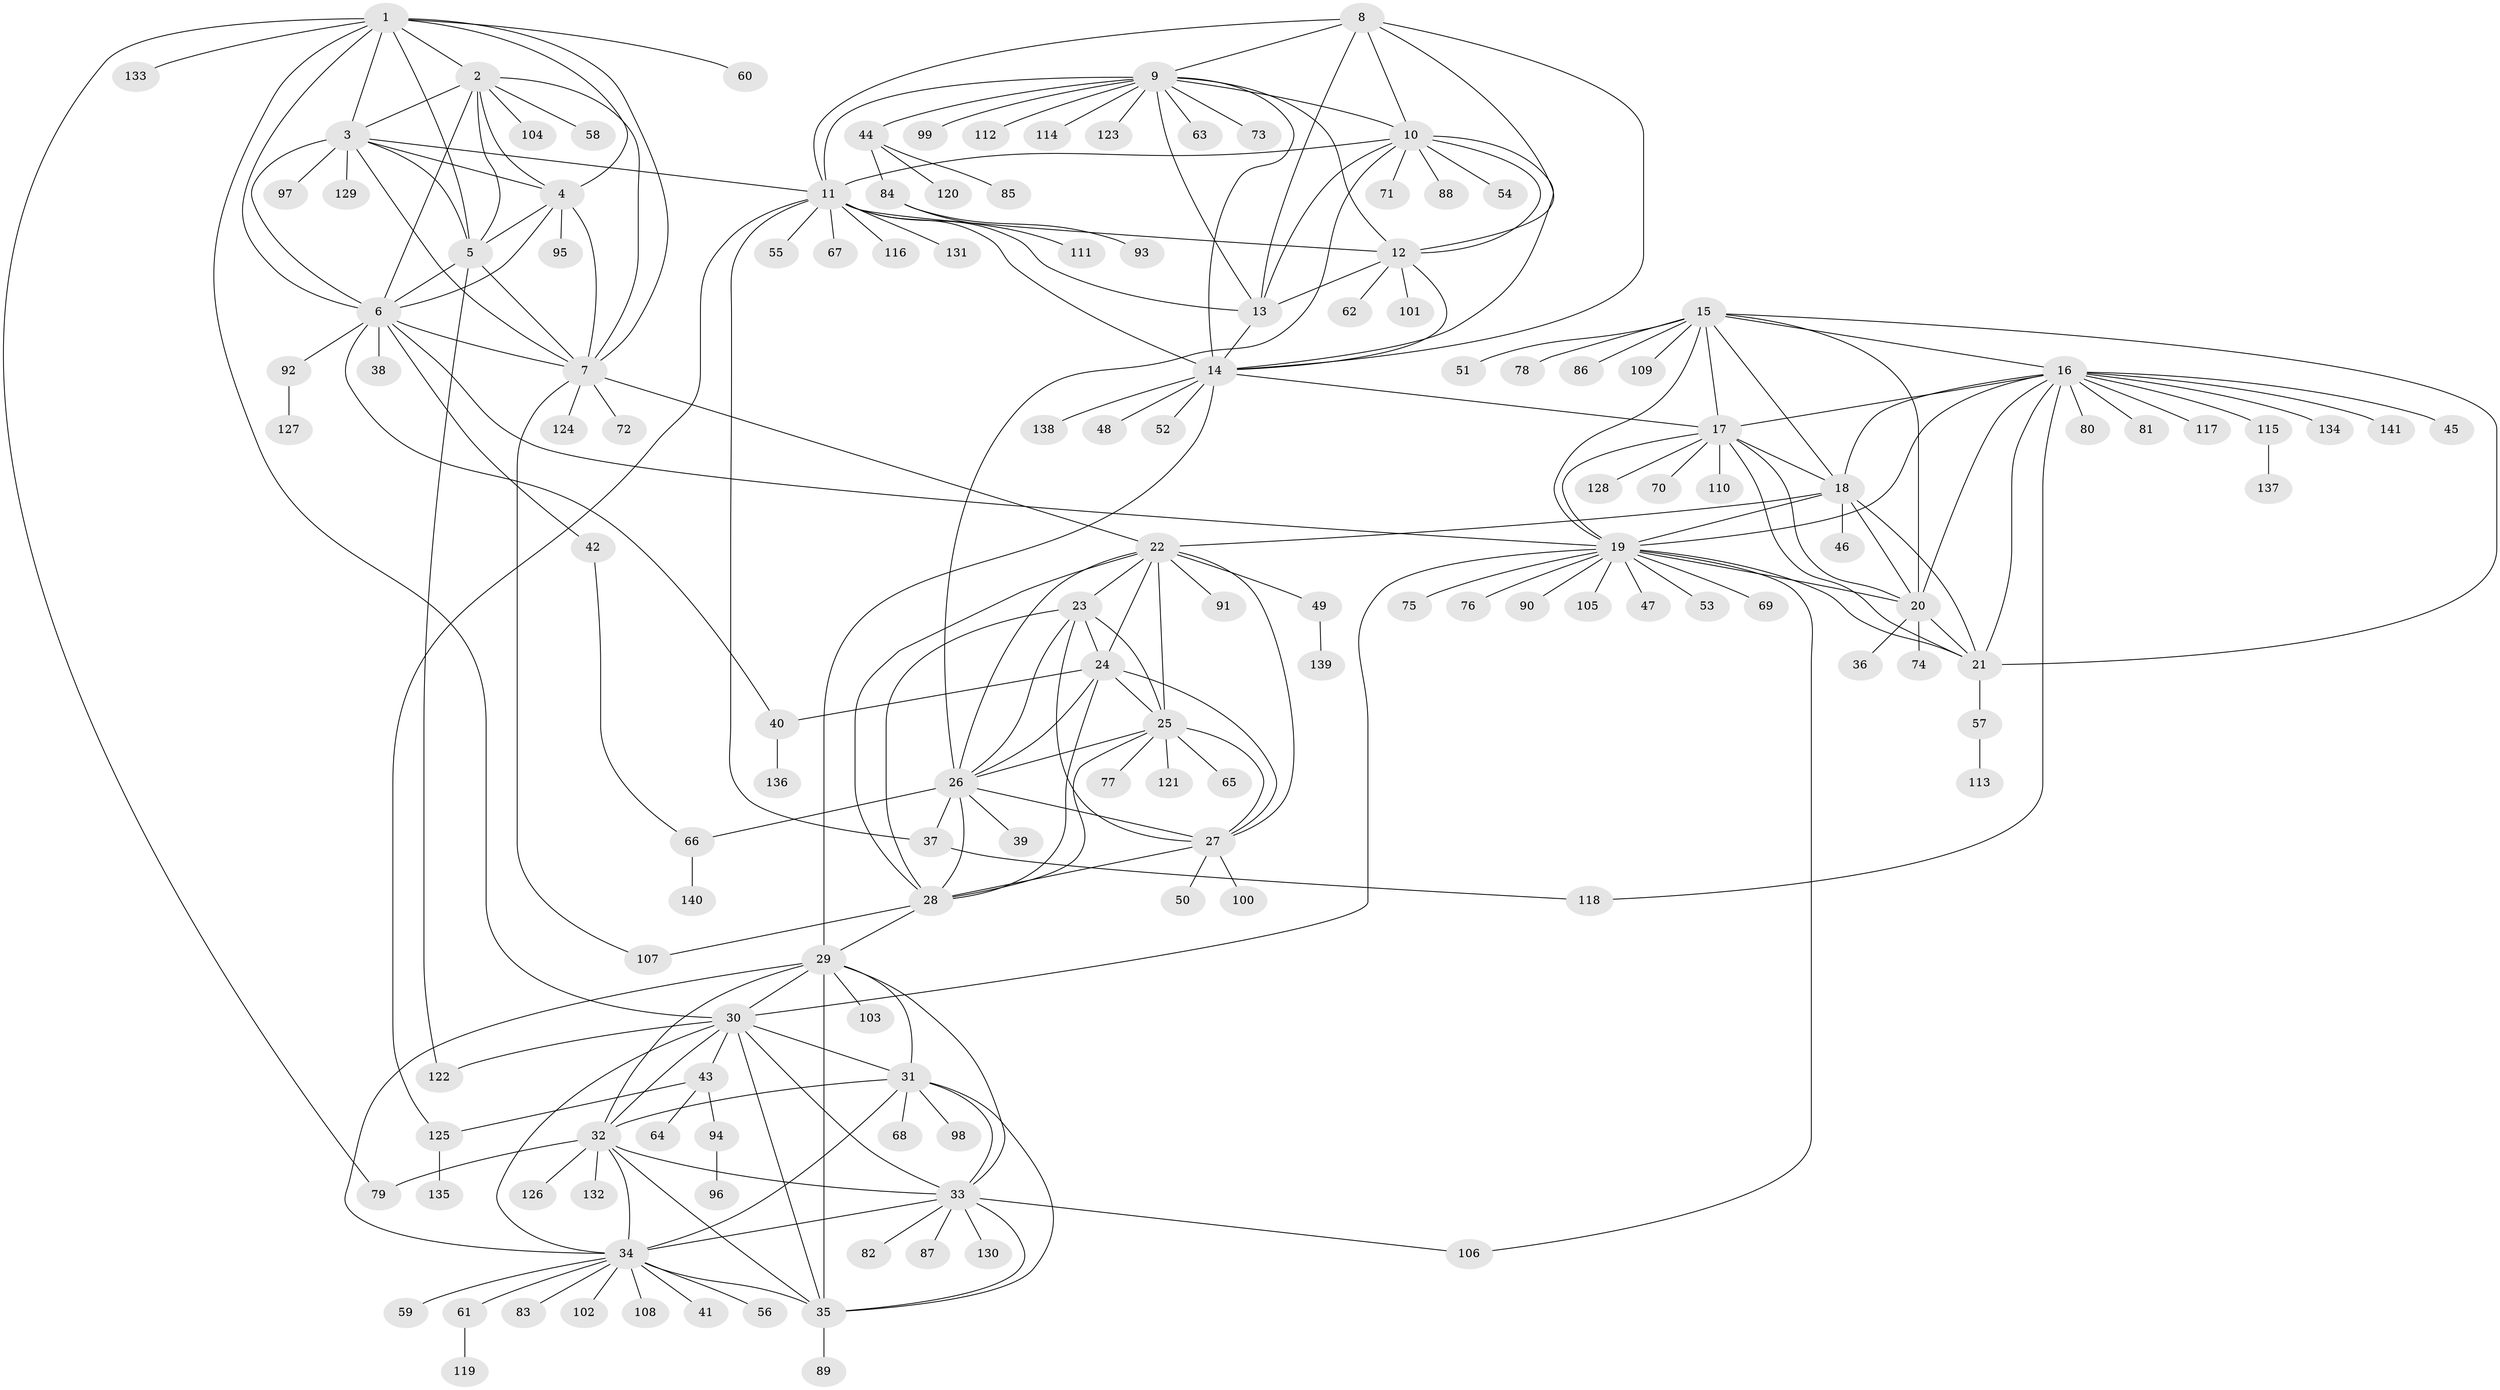 // Generated by graph-tools (version 1.1) at 2025/26/03/09/25 03:26:39]
// undirected, 141 vertices, 230 edges
graph export_dot {
graph [start="1"]
  node [color=gray90,style=filled];
  1;
  2;
  3;
  4;
  5;
  6;
  7;
  8;
  9;
  10;
  11;
  12;
  13;
  14;
  15;
  16;
  17;
  18;
  19;
  20;
  21;
  22;
  23;
  24;
  25;
  26;
  27;
  28;
  29;
  30;
  31;
  32;
  33;
  34;
  35;
  36;
  37;
  38;
  39;
  40;
  41;
  42;
  43;
  44;
  45;
  46;
  47;
  48;
  49;
  50;
  51;
  52;
  53;
  54;
  55;
  56;
  57;
  58;
  59;
  60;
  61;
  62;
  63;
  64;
  65;
  66;
  67;
  68;
  69;
  70;
  71;
  72;
  73;
  74;
  75;
  76;
  77;
  78;
  79;
  80;
  81;
  82;
  83;
  84;
  85;
  86;
  87;
  88;
  89;
  90;
  91;
  92;
  93;
  94;
  95;
  96;
  97;
  98;
  99;
  100;
  101;
  102;
  103;
  104;
  105;
  106;
  107;
  108;
  109;
  110;
  111;
  112;
  113;
  114;
  115;
  116;
  117;
  118;
  119;
  120;
  121;
  122;
  123;
  124;
  125;
  126;
  127;
  128;
  129;
  130;
  131;
  132;
  133;
  134;
  135;
  136;
  137;
  138;
  139;
  140;
  141;
  1 -- 2;
  1 -- 3;
  1 -- 4;
  1 -- 5;
  1 -- 6;
  1 -- 7;
  1 -- 30;
  1 -- 60;
  1 -- 79;
  1 -- 133;
  2 -- 3;
  2 -- 4;
  2 -- 5;
  2 -- 6;
  2 -- 7;
  2 -- 58;
  2 -- 104;
  3 -- 4;
  3 -- 5;
  3 -- 6;
  3 -- 7;
  3 -- 11;
  3 -- 97;
  3 -- 129;
  4 -- 5;
  4 -- 6;
  4 -- 7;
  4 -- 95;
  5 -- 6;
  5 -- 7;
  5 -- 122;
  6 -- 7;
  6 -- 19;
  6 -- 38;
  6 -- 40;
  6 -- 42;
  6 -- 92;
  7 -- 22;
  7 -- 72;
  7 -- 107;
  7 -- 124;
  8 -- 9;
  8 -- 10;
  8 -- 11;
  8 -- 12;
  8 -- 13;
  8 -- 14;
  9 -- 10;
  9 -- 11;
  9 -- 12;
  9 -- 13;
  9 -- 14;
  9 -- 44;
  9 -- 63;
  9 -- 73;
  9 -- 99;
  9 -- 112;
  9 -- 114;
  9 -- 123;
  10 -- 11;
  10 -- 12;
  10 -- 13;
  10 -- 14;
  10 -- 26;
  10 -- 54;
  10 -- 71;
  10 -- 88;
  11 -- 12;
  11 -- 13;
  11 -- 14;
  11 -- 37;
  11 -- 55;
  11 -- 67;
  11 -- 116;
  11 -- 125;
  11 -- 131;
  12 -- 13;
  12 -- 14;
  12 -- 62;
  12 -- 101;
  13 -- 14;
  14 -- 17;
  14 -- 29;
  14 -- 48;
  14 -- 52;
  14 -- 138;
  15 -- 16;
  15 -- 17;
  15 -- 18;
  15 -- 19;
  15 -- 20;
  15 -- 21;
  15 -- 51;
  15 -- 78;
  15 -- 86;
  15 -- 109;
  16 -- 17;
  16 -- 18;
  16 -- 19;
  16 -- 20;
  16 -- 21;
  16 -- 45;
  16 -- 80;
  16 -- 81;
  16 -- 115;
  16 -- 117;
  16 -- 118;
  16 -- 134;
  16 -- 141;
  17 -- 18;
  17 -- 19;
  17 -- 20;
  17 -- 21;
  17 -- 70;
  17 -- 110;
  17 -- 128;
  18 -- 19;
  18 -- 20;
  18 -- 21;
  18 -- 22;
  18 -- 46;
  19 -- 20;
  19 -- 21;
  19 -- 30;
  19 -- 47;
  19 -- 53;
  19 -- 69;
  19 -- 75;
  19 -- 76;
  19 -- 90;
  19 -- 105;
  19 -- 106;
  20 -- 21;
  20 -- 36;
  20 -- 74;
  21 -- 57;
  22 -- 23;
  22 -- 24;
  22 -- 25;
  22 -- 26;
  22 -- 27;
  22 -- 28;
  22 -- 49;
  22 -- 91;
  23 -- 24;
  23 -- 25;
  23 -- 26;
  23 -- 27;
  23 -- 28;
  24 -- 25;
  24 -- 26;
  24 -- 27;
  24 -- 28;
  24 -- 40;
  25 -- 26;
  25 -- 27;
  25 -- 28;
  25 -- 65;
  25 -- 77;
  25 -- 121;
  26 -- 27;
  26 -- 28;
  26 -- 37;
  26 -- 39;
  26 -- 66;
  27 -- 28;
  27 -- 50;
  27 -- 100;
  28 -- 29;
  28 -- 107;
  29 -- 30;
  29 -- 31;
  29 -- 32;
  29 -- 33;
  29 -- 34;
  29 -- 35;
  29 -- 103;
  30 -- 31;
  30 -- 32;
  30 -- 33;
  30 -- 34;
  30 -- 35;
  30 -- 43;
  30 -- 122;
  31 -- 32;
  31 -- 33;
  31 -- 34;
  31 -- 35;
  31 -- 68;
  31 -- 98;
  32 -- 33;
  32 -- 34;
  32 -- 35;
  32 -- 79;
  32 -- 126;
  32 -- 132;
  33 -- 34;
  33 -- 35;
  33 -- 82;
  33 -- 87;
  33 -- 106;
  33 -- 130;
  34 -- 35;
  34 -- 41;
  34 -- 56;
  34 -- 59;
  34 -- 61;
  34 -- 83;
  34 -- 102;
  34 -- 108;
  35 -- 89;
  37 -- 118;
  40 -- 136;
  42 -- 66;
  43 -- 64;
  43 -- 94;
  43 -- 125;
  44 -- 84;
  44 -- 85;
  44 -- 120;
  49 -- 139;
  57 -- 113;
  61 -- 119;
  66 -- 140;
  84 -- 93;
  84 -- 111;
  92 -- 127;
  94 -- 96;
  115 -- 137;
  125 -- 135;
}
